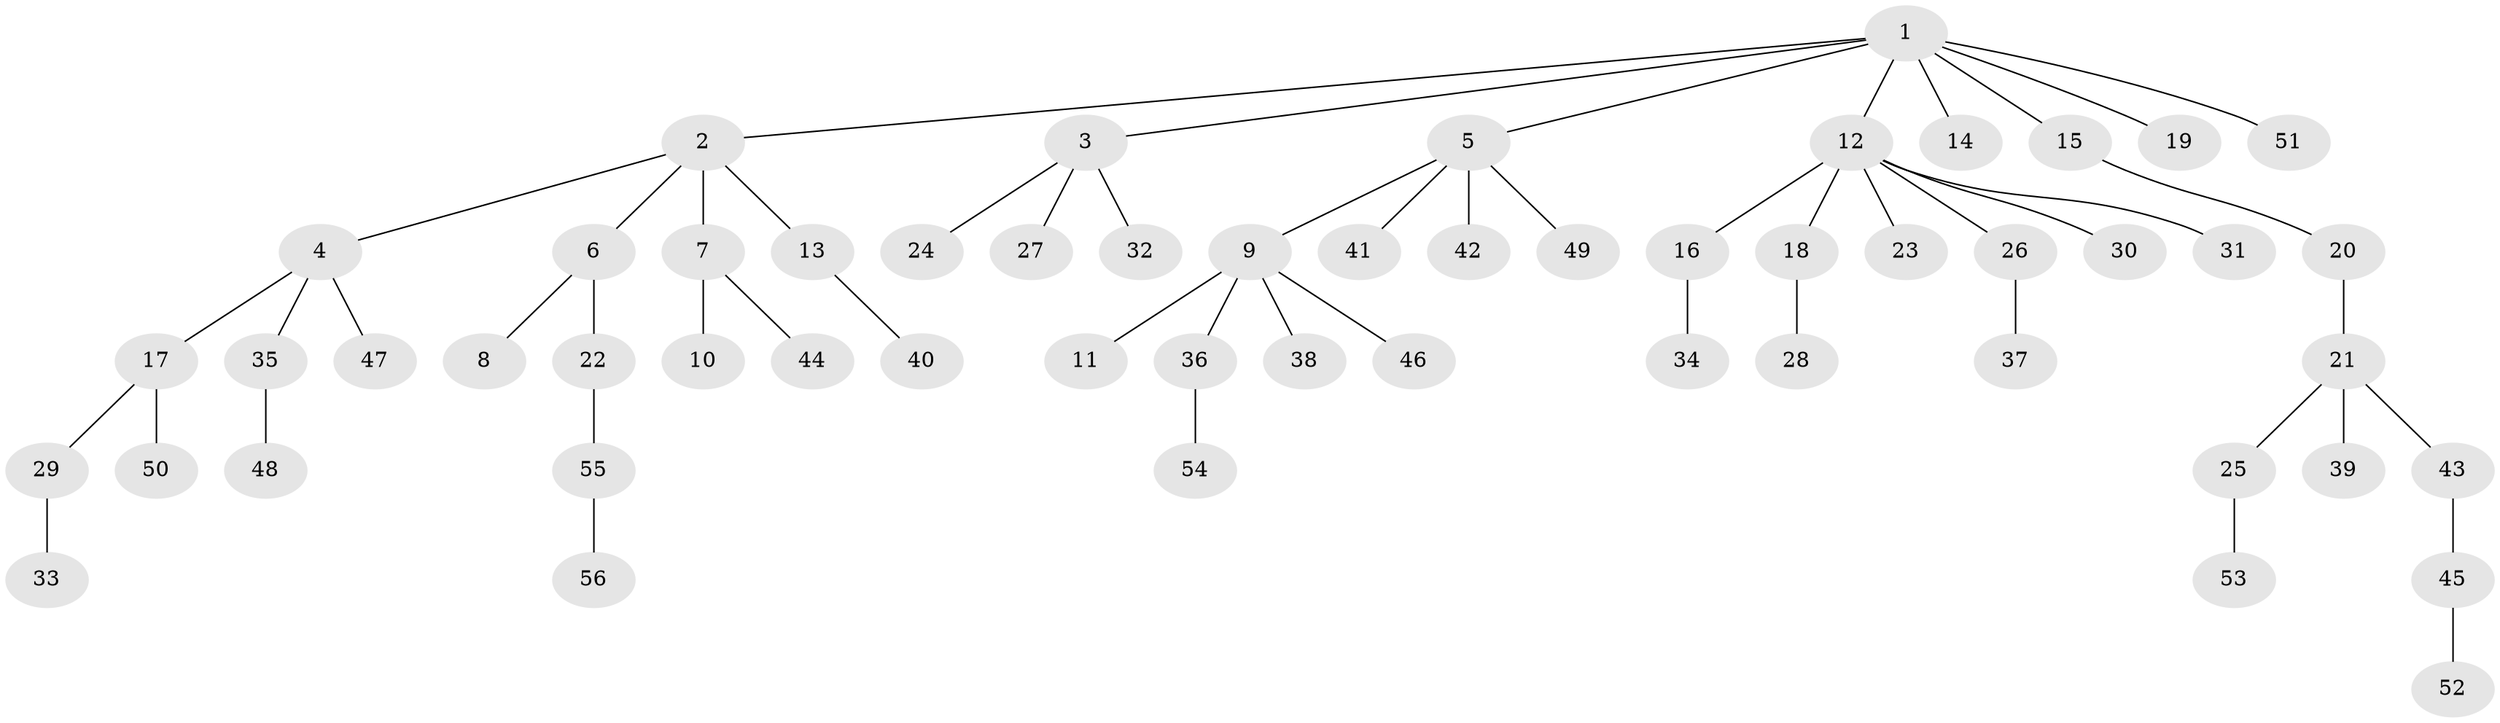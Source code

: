 // Generated by graph-tools (version 1.1) at 2025/36/03/09/25 02:36:52]
// undirected, 56 vertices, 55 edges
graph export_dot {
graph [start="1"]
  node [color=gray90,style=filled];
  1;
  2;
  3;
  4;
  5;
  6;
  7;
  8;
  9;
  10;
  11;
  12;
  13;
  14;
  15;
  16;
  17;
  18;
  19;
  20;
  21;
  22;
  23;
  24;
  25;
  26;
  27;
  28;
  29;
  30;
  31;
  32;
  33;
  34;
  35;
  36;
  37;
  38;
  39;
  40;
  41;
  42;
  43;
  44;
  45;
  46;
  47;
  48;
  49;
  50;
  51;
  52;
  53;
  54;
  55;
  56;
  1 -- 2;
  1 -- 3;
  1 -- 5;
  1 -- 12;
  1 -- 14;
  1 -- 15;
  1 -- 19;
  1 -- 51;
  2 -- 4;
  2 -- 6;
  2 -- 7;
  2 -- 13;
  3 -- 24;
  3 -- 27;
  3 -- 32;
  4 -- 17;
  4 -- 35;
  4 -- 47;
  5 -- 9;
  5 -- 41;
  5 -- 42;
  5 -- 49;
  6 -- 8;
  6 -- 22;
  7 -- 10;
  7 -- 44;
  9 -- 11;
  9 -- 36;
  9 -- 38;
  9 -- 46;
  12 -- 16;
  12 -- 18;
  12 -- 23;
  12 -- 26;
  12 -- 30;
  12 -- 31;
  13 -- 40;
  15 -- 20;
  16 -- 34;
  17 -- 29;
  17 -- 50;
  18 -- 28;
  20 -- 21;
  21 -- 25;
  21 -- 39;
  21 -- 43;
  22 -- 55;
  25 -- 53;
  26 -- 37;
  29 -- 33;
  35 -- 48;
  36 -- 54;
  43 -- 45;
  45 -- 52;
  55 -- 56;
}
